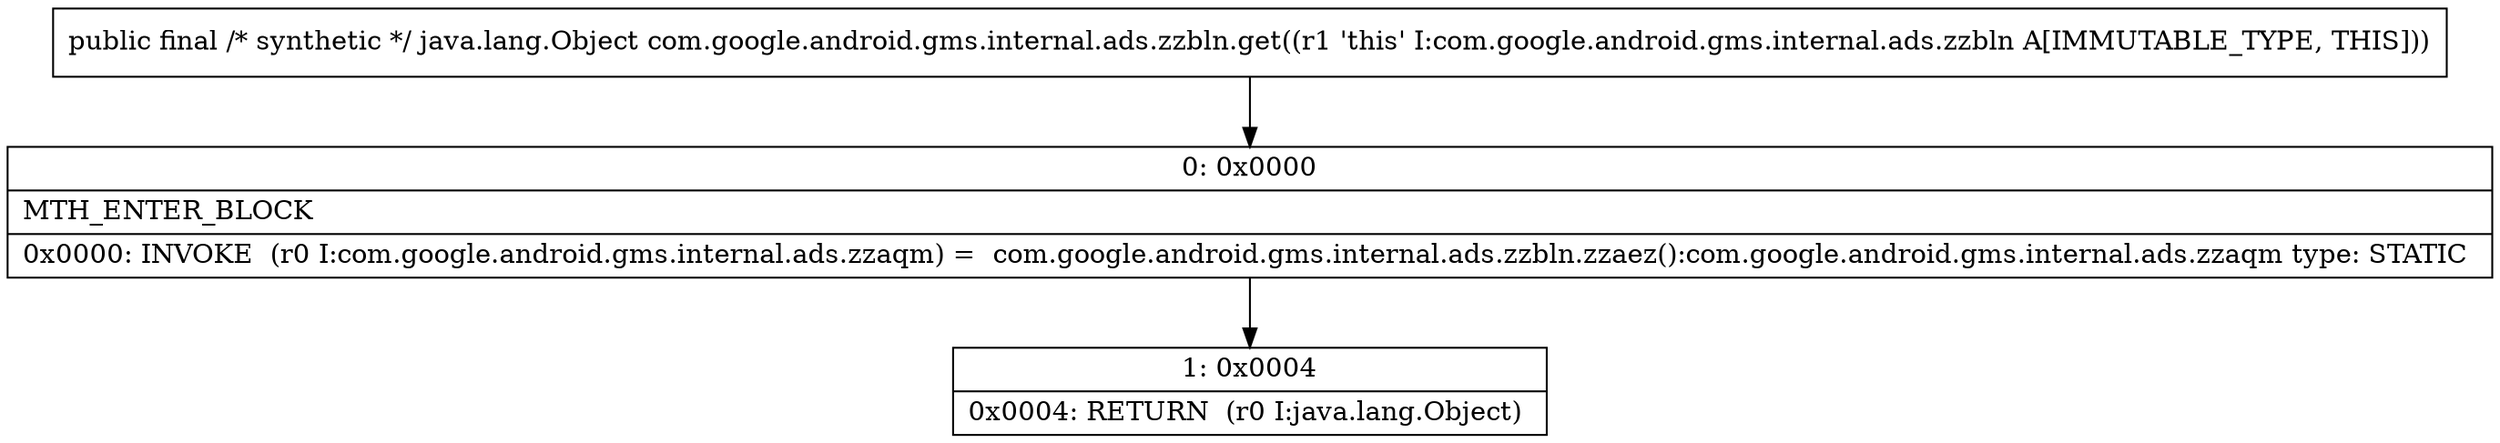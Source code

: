 digraph "CFG forcom.google.android.gms.internal.ads.zzbln.get()Ljava\/lang\/Object;" {
Node_0 [shape=record,label="{0\:\ 0x0000|MTH_ENTER_BLOCK\l|0x0000: INVOKE  (r0 I:com.google.android.gms.internal.ads.zzaqm) =  com.google.android.gms.internal.ads.zzbln.zzaez():com.google.android.gms.internal.ads.zzaqm type: STATIC \l}"];
Node_1 [shape=record,label="{1\:\ 0x0004|0x0004: RETURN  (r0 I:java.lang.Object) \l}"];
MethodNode[shape=record,label="{public final \/* synthetic *\/ java.lang.Object com.google.android.gms.internal.ads.zzbln.get((r1 'this' I:com.google.android.gms.internal.ads.zzbln A[IMMUTABLE_TYPE, THIS])) }"];
MethodNode -> Node_0;
Node_0 -> Node_1;
}

